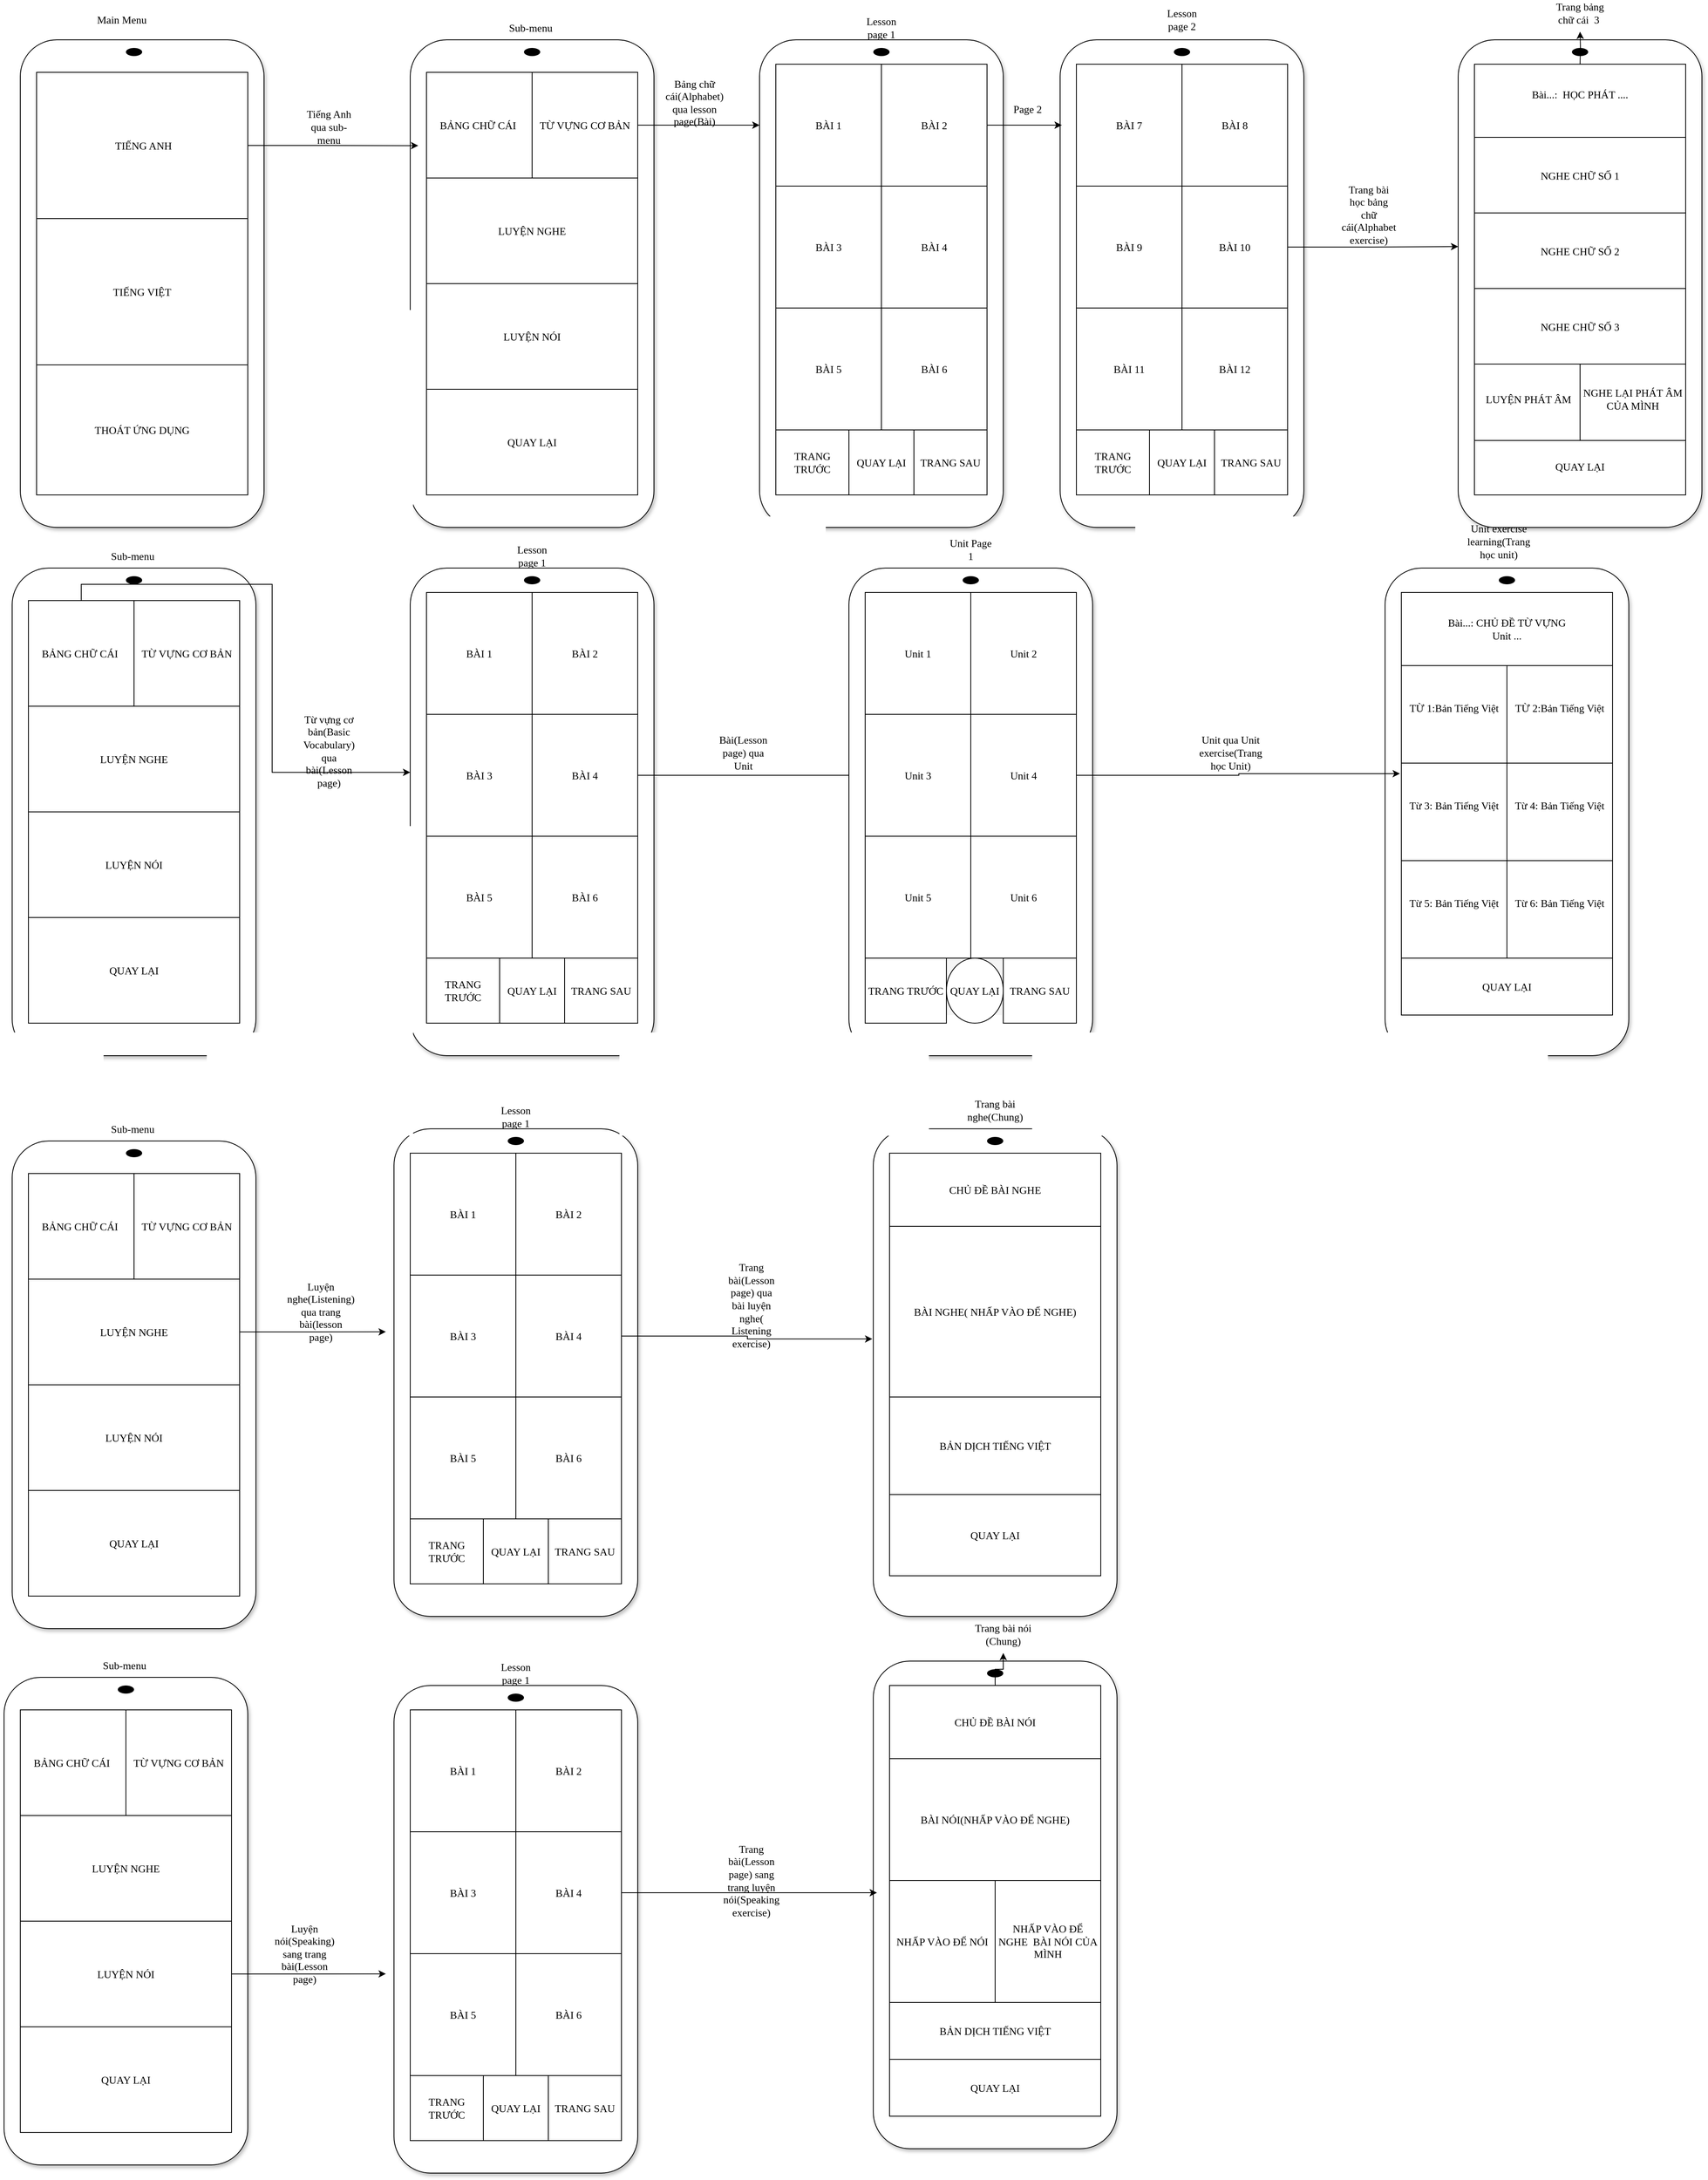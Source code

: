 <mxfile version="28.2.1">
  <diagram name="Page-1" id="ixJSkVkBwFZioYLOljhV">
    <mxGraphModel dx="1234" dy="743" grid="1" gridSize="10" guides="1" tooltips="1" connect="1" arrows="1" fold="1" page="1" pageScale="1" pageWidth="827" pageHeight="1169" math="0" shadow="0">
      <root>
        <mxCell id="0" />
        <mxCell id="1" parent="0" />
        <mxCell id="qoUrT7d6lG7RUCfjTTM9-2" style="rounded=1;whiteSpace=wrap;html=1;fillColor=#FFFFFF;strokeColor=#000000;shadow=1;fontFamily=Times New Roman;fontSize=13;" parent="1" vertex="1">
          <mxGeometry x="100" y="140" width="300" height="600" as="geometry" />
        </mxCell>
        <mxCell id="qoUrT7d6lG7RUCfjTTM9-3" value="" style="rounded=0;whiteSpace=wrap;html=1;fillColor=#f5f5f5;strokeColor=#666666;fontFamily=Times New Roman;fontSize=13;fontColor=#333333;" parent="1" vertex="1">
          <mxGeometry x="120" y="180" width="260" height="520" as="geometry" />
        </mxCell>
        <mxCell id="qoUrT7d6lG7RUCfjTTM9-4" style="shape=ellipse;whiteSpace=wrap;html=1;fillColor=#000000;strokeColor=none;fontFamily=Times New Roman;fontSize=13;" parent="1" vertex="1">
          <mxGeometry x="230" y="150" width="20" height="10" as="geometry" />
        </mxCell>
        <mxCell id="qoUrT7d6lG7RUCfjTTM9-13" value="&lt;font&gt;&amp;nbsp;TIẾNG ANH&lt;/font&gt;" style="rounded=0;whiteSpace=wrap;html=1;fontFamily=Times New Roman;fontSize=13;" parent="1" vertex="1">
          <mxGeometry x="120" y="180" width="260" height="180" as="geometry" />
        </mxCell>
        <mxCell id="qoUrT7d6lG7RUCfjTTM9-16" value="TIẾNG VIỆT" style="rounded=0;whiteSpace=wrap;html=1;fontFamily=Times New Roman;fontSize=13;" parent="1" vertex="1">
          <mxGeometry x="120" y="360" width="260" height="180" as="geometry" />
        </mxCell>
        <mxCell id="qoUrT7d6lG7RUCfjTTM9-18" value="THOÁT ỨNG DỤNG" style="rounded=0;whiteSpace=wrap;html=1;fontFamily=Times New Roman;fontSize=13;" parent="1" vertex="1">
          <mxGeometry x="120" y="540" width="260" height="160" as="geometry" />
        </mxCell>
        <mxCell id="qoUrT7d6lG7RUCfjTTM9-20" value="Main Menu" style="text;html=1;align=center;verticalAlign=middle;whiteSpace=wrap;rounded=0;fontFamily=Times New Roman;fontSize=13;" parent="1" vertex="1">
          <mxGeometry x="160" y="100" width="130" height="30" as="geometry" />
        </mxCell>
        <mxCell id="qoUrT7d6lG7RUCfjTTM9-21" style="rounded=1;whiteSpace=wrap;html=1;fillColor=#FFFFFF;strokeColor=#000000;shadow=1;fontFamily=Times New Roman;fontSize=13;" parent="1" vertex="1">
          <mxGeometry x="580" y="140" width="300" height="600" as="geometry" />
        </mxCell>
        <mxCell id="qoUrT7d6lG7RUCfjTTM9-22" style="shape=ellipse;whiteSpace=wrap;html=1;fillColor=#000000;strokeColor=none;fontFamily=Times New Roman;fontSize=13;" parent="1" vertex="1">
          <mxGeometry x="720" y="150" width="20" height="10" as="geometry" />
        </mxCell>
        <mxCell id="qoUrT7d6lG7RUCfjTTM9-24" style="rounded=0;whiteSpace=wrap;html=1;fillColor=#F5F5F5;strokeColor=none;fontFamily=Times New Roman;fontSize=13;" parent="1" vertex="1">
          <mxGeometry x="600" y="180" width="260" height="520" as="geometry" />
        </mxCell>
        <mxCell id="qoUrT7d6lG7RUCfjTTM9-26" value="LUYỆN NGHE" style="rounded=0;whiteSpace=wrap;html=1;fontFamily=Times New Roman;fontSize=13;" parent="1" vertex="1">
          <mxGeometry x="600" y="310" width="260" height="130" as="geometry" />
        </mxCell>
        <mxCell id="qoUrT7d6lG7RUCfjTTM9-27" value="LUYỆN NÓI" style="rounded=0;whiteSpace=wrap;html=1;fontFamily=Times New Roman;fontSize=13;" parent="1" vertex="1">
          <mxGeometry x="600" y="440" width="260" height="130" as="geometry" />
        </mxCell>
        <mxCell id="qoUrT7d6lG7RUCfjTTM9-30" value="QUAY LẠI" style="rounded=0;whiteSpace=wrap;html=1;fontFamily=Times New Roman;fontSize=13;" parent="1" vertex="1">
          <mxGeometry x="600" y="570" width="260" height="130" as="geometry" />
        </mxCell>
        <mxCell id="qoUrT7d6lG7RUCfjTTM9-32" value="BẢNG CHỮ CÁI&amp;nbsp;" style="rounded=0;whiteSpace=wrap;html=1;fontFamily=Times New Roman;fontSize=13;" parent="1" vertex="1">
          <mxGeometry x="600" y="180" width="130" height="130" as="geometry" />
        </mxCell>
        <mxCell id="qoUrT7d6lG7RUCfjTTM9-34" value="TỪ VỰNG CƠ BẢN" style="rounded=0;whiteSpace=wrap;html=1;fontFamily=Times New Roman;fontSize=13;" parent="1" vertex="1">
          <mxGeometry x="730" y="180" width="130" height="130" as="geometry" />
        </mxCell>
        <mxCell id="qoUrT7d6lG7RUCfjTTM9-35" value="Sub-menu&amp;nbsp;" style="text;html=1;align=center;verticalAlign=middle;whiteSpace=wrap;rounded=0;fontFamily=Times New Roman;fontSize=13;" parent="1" vertex="1">
          <mxGeometry x="700" y="110" width="60" height="30" as="geometry" />
        </mxCell>
        <mxCell id="qoUrT7d6lG7RUCfjTTM9-36" style="rounded=1;whiteSpace=wrap;html=1;fillColor=#FFFFFF;strokeColor=#000000;shadow=1;fontFamily=Times New Roman;fontSize=13;" parent="1" vertex="1">
          <mxGeometry x="1010" y="140" width="300" height="600" as="geometry" />
        </mxCell>
        <mxCell id="qoUrT7d6lG7RUCfjTTM9-37" style="rounded=0;whiteSpace=wrap;html=1;fillColor=#F5F5F5;strokeColor=none;fontFamily=Times New Roman;fontSize=13;" parent="1" vertex="1">
          <mxGeometry x="1030" y="170" width="260" height="520" as="geometry" />
        </mxCell>
        <mxCell id="qoUrT7d6lG7RUCfjTTM9-38" value="BÀI 1" style="rounded=0;whiteSpace=wrap;html=1;fontFamily=Times New Roman;fontSize=13;" parent="1" vertex="1">
          <mxGeometry x="1030" y="170" width="130" height="150" as="geometry" />
        </mxCell>
        <mxCell id="qoUrT7d6lG7RUCfjTTM9-39" value="BÀI 2" style="rounded=0;whiteSpace=wrap;html=1;fontFamily=Times New Roman;fontSize=13;" parent="1" vertex="1">
          <mxGeometry x="1160" y="170" width="130" height="150" as="geometry" />
        </mxCell>
        <mxCell id="qoUrT7d6lG7RUCfjTTM9-40" value="BÀI 3" style="rounded=0;whiteSpace=wrap;html=1;fontFamily=Times New Roman;fontSize=13;" parent="1" vertex="1">
          <mxGeometry x="1030" y="320" width="130" height="150" as="geometry" />
        </mxCell>
        <mxCell id="qoUrT7d6lG7RUCfjTTM9-41" value="BÀI 4" style="rounded=0;whiteSpace=wrap;html=1;fontFamily=Times New Roman;fontSize=13;" parent="1" vertex="1">
          <mxGeometry x="1160" y="320" width="130" height="150" as="geometry" />
        </mxCell>
        <mxCell id="qoUrT7d6lG7RUCfjTTM9-42" value="BÀI 5" style="rounded=0;whiteSpace=wrap;html=1;fontFamily=Times New Roman;fontSize=13;" parent="1" vertex="1">
          <mxGeometry x="1030" y="470" width="130" height="150" as="geometry" />
        </mxCell>
        <mxCell id="qoUrT7d6lG7RUCfjTTM9-43" value="BÀI 6" style="rounded=0;whiteSpace=wrap;html=1;fontFamily=Times New Roman;fontSize=13;" parent="1" vertex="1">
          <mxGeometry x="1160" y="470" width="130" height="150" as="geometry" />
        </mxCell>
        <mxCell id="qoUrT7d6lG7RUCfjTTM9-45" value="TRANG TRƯỚC" style="rounded=0;whiteSpace=wrap;html=1;fontFamily=Times New Roman;fontSize=13;" parent="1" vertex="1">
          <mxGeometry x="1030" y="620" width="90" height="80" as="geometry" />
        </mxCell>
        <mxCell id="qoUrT7d6lG7RUCfjTTM9-46" value="TRANG SAU" style="rounded=0;whiteSpace=wrap;html=1;fontFamily=Times New Roman;fontSize=13;" parent="1" vertex="1">
          <mxGeometry x="1200" y="620" width="90" height="80" as="geometry" />
        </mxCell>
        <mxCell id="qoUrT7d6lG7RUCfjTTM9-47" value="Lesson page 1" style="text;html=1;align=center;verticalAlign=middle;whiteSpace=wrap;rounded=0;fontFamily=Times New Roman;fontSize=13;" parent="1" vertex="1">
          <mxGeometry x="1130" y="110" width="60" height="30" as="geometry" />
        </mxCell>
        <mxCell id="qoUrT7d6lG7RUCfjTTM9-48" style="rounded=1;whiteSpace=wrap;html=1;fillColor=#FFFFFF;strokeColor=#000000;shadow=1;fontFamily=Times New Roman;fontSize=13;" parent="1" vertex="1">
          <mxGeometry x="1380" y="140" width="300" height="600" as="geometry" />
        </mxCell>
        <mxCell id="qoUrT7d6lG7RUCfjTTM9-49" style="shape=ellipse;whiteSpace=wrap;html=1;fillColor=#000000;strokeColor=none;fontFamily=Times New Roman;fontSize=13;" parent="1" vertex="1">
          <mxGeometry x="1150" y="150" width="20" height="10" as="geometry" />
        </mxCell>
        <mxCell id="qoUrT7d6lG7RUCfjTTM9-52" style="shape=ellipse;whiteSpace=wrap;html=1;fillColor=#000000;strokeColor=none;fontFamily=Times New Roman;fontSize=13;" parent="1" vertex="1">
          <mxGeometry x="1520" y="150" width="20" height="10" as="geometry" />
        </mxCell>
        <mxCell id="qoUrT7d6lG7RUCfjTTM9-53" style="rounded=0;whiteSpace=wrap;html=1;fillColor=#F5F5F5;strokeColor=none;fontFamily=Times New Roman;fontSize=13;" parent="1" vertex="1">
          <mxGeometry x="1400" y="170" width="260" height="520" as="geometry" />
        </mxCell>
        <mxCell id="qoUrT7d6lG7RUCfjTTM9-54" value="BÀI 7" style="rounded=0;whiteSpace=wrap;html=1;fontFamily=Times New Roman;fontSize=13;" parent="1" vertex="1">
          <mxGeometry x="1400" y="170" width="130" height="150" as="geometry" />
        </mxCell>
        <mxCell id="qoUrT7d6lG7RUCfjTTM9-55" value="BÀI 8" style="rounded=0;whiteSpace=wrap;html=1;fontFamily=Times New Roman;fontSize=13;" parent="1" vertex="1">
          <mxGeometry x="1530" y="170" width="130" height="150" as="geometry" />
        </mxCell>
        <mxCell id="qoUrT7d6lG7RUCfjTTM9-56" value="BÀI 9" style="rounded=0;whiteSpace=wrap;html=1;fontFamily=Times New Roman;fontSize=13;" parent="1" vertex="1">
          <mxGeometry x="1400" y="320" width="130" height="150" as="geometry" />
        </mxCell>
        <mxCell id="qoUrT7d6lG7RUCfjTTM9-58" value="BÀI 10" style="rounded=0;whiteSpace=wrap;html=1;fontFamily=Times New Roman;fontSize=13;" parent="1" vertex="1">
          <mxGeometry x="1530" y="320" width="130" height="150" as="geometry" />
        </mxCell>
        <mxCell id="qoUrT7d6lG7RUCfjTTM9-59" value="BÀI 11" style="rounded=0;whiteSpace=wrap;html=1;fontFamily=Times New Roman;fontSize=13;" parent="1" vertex="1">
          <mxGeometry x="1400" y="470" width="130" height="150" as="geometry" />
        </mxCell>
        <mxCell id="qoUrT7d6lG7RUCfjTTM9-60" value="BÀI 12" style="rounded=0;whiteSpace=wrap;html=1;fontFamily=Times New Roman;fontSize=13;" parent="1" vertex="1">
          <mxGeometry x="1530" y="470" width="130" height="150" as="geometry" />
        </mxCell>
        <mxCell id="qoUrT7d6lG7RUCfjTTM9-86" style="rounded=1;whiteSpace=wrap;html=1;fillColor=#FFFFFF;strokeColor=#000000;shadow=1;fontFamily=Times New Roman;fontSize=13;" parent="1" vertex="1">
          <mxGeometry x="1150" y="1480" width="300" height="600" as="geometry" />
        </mxCell>
        <mxCell id="qoUrT7d6lG7RUCfjTTM9-87" style="shape=ellipse;whiteSpace=wrap;html=1;fillColor=#000000;strokeColor=none;fontFamily=Times New Roman;fontSize=13;" parent="1" vertex="1">
          <mxGeometry x="1290" y="1490" width="20" height="10" as="geometry" />
        </mxCell>
        <mxCell id="qoUrT7d6lG7RUCfjTTM9-88" style="rounded=0;whiteSpace=wrap;html=1;fillColor=#F5F5F5;strokeColor=none;fontFamily=Times New Roman;fontSize=13;" parent="1" vertex="1">
          <mxGeometry x="1170" y="1510" width="260" height="520" as="geometry" />
        </mxCell>
        <mxCell id="qoUrT7d6lG7RUCfjTTM9-89" value="Trang bài nghe(Chung)&lt;div&gt;&lt;div&gt;&lt;br&gt;&lt;/div&gt;&lt;/div&gt;" style="text;html=1;align=center;verticalAlign=middle;whiteSpace=wrap;rounded=0;fontFamily=Times New Roman;fontSize=13;" parent="1" vertex="1">
          <mxGeometry x="1270" y="1450" width="60" height="30" as="geometry" />
        </mxCell>
        <mxCell id="qoUrT7d6lG7RUCfjTTM9-90" value="CHỦ ĐỀ BÀI NGHE" style="rounded=0;whiteSpace=wrap;html=1;fontFamily=Times New Roman;fontSize=13;" parent="1" vertex="1">
          <mxGeometry x="1170" y="1510" width="260" height="90" as="geometry" />
        </mxCell>
        <mxCell id="qoUrT7d6lG7RUCfjTTM9-91" value="BÀI NGHE( NHẤP VÀO ĐỂ NGHE)" style="rounded=0;whiteSpace=wrap;html=1;fontFamily=Times New Roman;fontSize=13;" parent="1" vertex="1">
          <mxGeometry x="1170" y="1600" width="260" height="210" as="geometry" />
        </mxCell>
        <mxCell id="qoUrT7d6lG7RUCfjTTM9-92" value="BẢN DỊCH TIẾNG VIỆT" style="rounded=0;whiteSpace=wrap;html=1;fontFamily=Times New Roman;fontSize=13;" parent="1" vertex="1">
          <mxGeometry x="1170" y="1810" width="260" height="120" as="geometry" />
        </mxCell>
        <mxCell id="qoUrT7d6lG7RUCfjTTM9-94" style="rounded=1;whiteSpace=wrap;html=1;fillColor=#FFFFFF;strokeColor=#000000;shadow=1;fontFamily=Times New Roman;fontSize=13;" parent="1" vertex="1">
          <mxGeometry x="1150" y="2135" width="300" height="600" as="geometry" />
        </mxCell>
        <mxCell id="qoUrT7d6lG7RUCfjTTM9-95" style="shape=ellipse;whiteSpace=wrap;html=1;fillColor=#000000;strokeColor=none;fontFamily=Times New Roman;fontSize=13;" parent="1" vertex="1">
          <mxGeometry x="1290" y="2145" width="20" height="10" as="geometry" />
        </mxCell>
        <mxCell id="qoUrT7d6lG7RUCfjTTM9-96" style="rounded=0;whiteSpace=wrap;html=1;fillColor=#F5F5F5;strokeColor=none;fontFamily=Times New Roman;fontSize=13;" parent="1" vertex="1">
          <mxGeometry x="1170" y="2165" width="260" height="520" as="geometry" />
        </mxCell>
        <mxCell id="qoUrT7d6lG7RUCfjTTM9-97" value="" style="edgeStyle=orthogonalEdgeStyle;rounded=0;orthogonalLoop=1;jettySize=auto;html=1;fontFamily=Times New Roman;fontSize=13;" parent="1" source="qoUrT7d6lG7RUCfjTTM9-98" target="qoUrT7d6lG7RUCfjTTM9-103" edge="1">
          <mxGeometry relative="1" as="geometry" />
        </mxCell>
        <mxCell id="qoUrT7d6lG7RUCfjTTM9-98" value="CHỦ ĐỀ BÀI NÓI" style="rounded=0;whiteSpace=wrap;html=1;fontFamily=Times New Roman;fontSize=13;" parent="1" vertex="1">
          <mxGeometry x="1170" y="2165" width="260" height="90" as="geometry" />
        </mxCell>
        <mxCell id="qoUrT7d6lG7RUCfjTTM9-99" value="BÀI NÓI(NHẤP VÀO ĐỂ NGHE)" style="rounded=0;whiteSpace=wrap;html=1;fontFamily=Times New Roman;fontSize=13;" parent="1" vertex="1">
          <mxGeometry x="1170" y="2255" width="260" height="150" as="geometry" />
        </mxCell>
        <mxCell id="qoUrT7d6lG7RUCfjTTM9-100" value="BẢN DỊCH TIẾNG VIỆT" style="rounded=0;whiteSpace=wrap;html=1;fontFamily=Times New Roman;fontSize=13;" parent="1" vertex="1">
          <mxGeometry x="1170" y="2555" width="260" height="70" as="geometry" />
        </mxCell>
        <mxCell id="qoUrT7d6lG7RUCfjTTM9-101" value="NHẤP VÀO ĐỂ NÓI" style="rounded=0;whiteSpace=wrap;html=1;fontFamily=Times New Roman;fontSize=13;" parent="1" vertex="1">
          <mxGeometry x="1170" y="2405" width="130" height="150" as="geometry" />
        </mxCell>
        <mxCell id="qoUrT7d6lG7RUCfjTTM9-102" value="NHẤP VÀO ĐỂ NGHE&amp;nbsp; BÀI NÓI CỦA MÌNH" style="rounded=0;whiteSpace=wrap;html=1;fontFamily=Times New Roman;fontSize=13;" parent="1" vertex="1">
          <mxGeometry x="1300" y="2405" width="130" height="150" as="geometry" />
        </mxCell>
        <mxCell id="qoUrT7d6lG7RUCfjTTM9-103" value="Trang bài nói (Chung)&lt;div&gt;&lt;div&gt;&lt;br&gt;&lt;/div&gt;&lt;/div&gt;" style="text;html=1;align=center;verticalAlign=middle;whiteSpace=wrap;rounded=0;fontFamily=Times New Roman;fontSize=13;" parent="1" vertex="1">
          <mxGeometry x="1270" y="2095" width="80" height="30" as="geometry" />
        </mxCell>
        <mxCell id="qoUrT7d6lG7RUCfjTTM9-119" value="QUAY LẠI" style="rounded=0;whiteSpace=wrap;html=1;fontFamily=Times New Roman;fontSize=13;" parent="1" vertex="1">
          <mxGeometry x="1170" y="2625" width="260" height="70" as="geometry" />
        </mxCell>
        <mxCell id="qoUrT7d6lG7RUCfjTTM9-120" value="QUAY LẠI" style="rounded=0;whiteSpace=wrap;html=1;fontFamily=Times New Roman;fontSize=13;" parent="1" vertex="1">
          <mxGeometry x="1170" y="1930" width="260" height="100" as="geometry" />
        </mxCell>
        <mxCell id="PX54fiHaZJq2f_gUCy9G-1" style="edgeStyle=orthogonalEdgeStyle;rounded=0;orthogonalLoop=1;jettySize=auto;html=1;entryX=0.033;entryY=0.217;entryDx=0;entryDy=0;entryPerimeter=0;fontFamily=Times New Roman;fontSize=13;" edge="1" parent="1" source="qoUrT7d6lG7RUCfjTTM9-13" target="qoUrT7d6lG7RUCfjTTM9-21">
          <mxGeometry relative="1" as="geometry" />
        </mxCell>
        <mxCell id="PX54fiHaZJq2f_gUCy9G-2" value="Tiếng Anh qua sub-menu&lt;div&gt;&lt;br&gt;&lt;/div&gt;" style="text;html=1;align=center;verticalAlign=middle;whiteSpace=wrap;rounded=0;fontFamily=Times New Roman;fontSize=13;" vertex="1" parent="1">
          <mxGeometry x="450" y="240" width="60" height="30" as="geometry" />
        </mxCell>
        <mxCell id="PX54fiHaZJq2f_gUCy9G-3" style="edgeStyle=orthogonalEdgeStyle;rounded=0;orthogonalLoop=1;jettySize=auto;html=1;entryX=0;entryY=0.175;entryDx=0;entryDy=0;entryPerimeter=0;fontFamily=Times New Roman;fontSize=13;" edge="1" parent="1" source="qoUrT7d6lG7RUCfjTTM9-34" target="qoUrT7d6lG7RUCfjTTM9-36">
          <mxGeometry relative="1" as="geometry" />
        </mxCell>
        <mxCell id="PX54fiHaZJq2f_gUCy9G-4" value="Bảng chữ cái(Alphabet) qua lesson page(Bài)&lt;div&gt;&lt;br&gt;&lt;/div&gt;" style="text;html=1;align=center;verticalAlign=middle;whiteSpace=wrap;rounded=0;fontFamily=Times New Roman;fontSize=13;" vertex="1" parent="1">
          <mxGeometry x="900" y="210" width="60" height="30" as="geometry" />
        </mxCell>
        <mxCell id="PX54fiHaZJq2f_gUCy9G-8" value="QUAY LẠI" style="rounded=0;whiteSpace=wrap;html=1;fontFamily=Times New Roman;fontSize=13;" vertex="1" parent="1">
          <mxGeometry x="1120" y="620" width="80" height="80" as="geometry" />
        </mxCell>
        <mxCell id="PX54fiHaZJq2f_gUCy9G-9" value="TRANG TRƯỚC" style="rounded=0;whiteSpace=wrap;html=1;fontFamily=Times New Roman;fontSize=13;" vertex="1" parent="1">
          <mxGeometry x="1400" y="620" width="90" height="80" as="geometry" />
        </mxCell>
        <mxCell id="PX54fiHaZJq2f_gUCy9G-10" value="QUAY LẠI" style="rounded=0;whiteSpace=wrap;html=1;fontFamily=Times New Roman;fontSize=13;" vertex="1" parent="1">
          <mxGeometry x="1490" y="620" width="80" height="80" as="geometry" />
        </mxCell>
        <mxCell id="PX54fiHaZJq2f_gUCy9G-11" value="TRANG SAU" style="rounded=0;whiteSpace=wrap;html=1;fontFamily=Times New Roman;fontSize=13;" vertex="1" parent="1">
          <mxGeometry x="1570" y="620" width="90" height="80" as="geometry" />
        </mxCell>
        <mxCell id="PX54fiHaZJq2f_gUCy9G-12" value="Lesson page 2" style="text;html=1;align=center;verticalAlign=middle;whiteSpace=wrap;rounded=0;fontFamily=Times New Roman;fontSize=13;" vertex="1" parent="1">
          <mxGeometry x="1500" y="100" width="60" height="30" as="geometry" />
        </mxCell>
        <mxCell id="PX54fiHaZJq2f_gUCy9G-13" style="edgeStyle=orthogonalEdgeStyle;rounded=0;orthogonalLoop=1;jettySize=auto;html=1;exitX=1;exitY=0.5;exitDx=0;exitDy=0;entryX=0.007;entryY=0.175;entryDx=0;entryDy=0;entryPerimeter=0;fontFamily=Times New Roman;fontSize=13;" edge="1" parent="1" source="qoUrT7d6lG7RUCfjTTM9-39" target="qoUrT7d6lG7RUCfjTTM9-48">
          <mxGeometry relative="1" as="geometry" />
        </mxCell>
        <mxCell id="PX54fiHaZJq2f_gUCy9G-14" value="Page 2" style="text;html=1;align=center;verticalAlign=middle;whiteSpace=wrap;rounded=0;fontFamily=Times New Roman;fontSize=13;" vertex="1" parent="1">
          <mxGeometry x="1310" y="210" width="60" height="30" as="geometry" />
        </mxCell>
        <mxCell id="PX54fiHaZJq2f_gUCy9G-15" style="rounded=1;whiteSpace=wrap;html=1;fillColor=#FFFFFF;strokeColor=#000000;shadow=1;fontFamily=Times New Roman;fontSize=13;" vertex="1" parent="1">
          <mxGeometry x="90" y="790" width="300" height="600" as="geometry" />
        </mxCell>
        <mxCell id="PX54fiHaZJq2f_gUCy9G-16" style="shape=ellipse;whiteSpace=wrap;html=1;fillColor=#000000;strokeColor=none;fontFamily=Times New Roman;fontSize=13;" vertex="1" parent="1">
          <mxGeometry x="230" y="800" width="20" height="10" as="geometry" />
        </mxCell>
        <mxCell id="PX54fiHaZJq2f_gUCy9G-17" style="rounded=0;whiteSpace=wrap;html=1;fillColor=#F5F5F5;strokeColor=none;fontFamily=Times New Roman;fontSize=13;" vertex="1" parent="1">
          <mxGeometry x="110" y="830" width="260" height="520" as="geometry" />
        </mxCell>
        <mxCell id="PX54fiHaZJq2f_gUCy9G-18" value="LUYỆN NGHE" style="rounded=0;whiteSpace=wrap;html=1;fontFamily=Times New Roman;fontSize=13;" vertex="1" parent="1">
          <mxGeometry x="110" y="960" width="260" height="130" as="geometry" />
        </mxCell>
        <mxCell id="PX54fiHaZJq2f_gUCy9G-19" value="LUYỆN NÓI" style="rounded=0;whiteSpace=wrap;html=1;fontFamily=Times New Roman;fontSize=13;" vertex="1" parent="1">
          <mxGeometry x="110" y="1090" width="260" height="130" as="geometry" />
        </mxCell>
        <mxCell id="PX54fiHaZJq2f_gUCy9G-20" value="QUAY LẠI" style="rounded=0;whiteSpace=wrap;html=1;fontFamily=Times New Roman;fontSize=13;" vertex="1" parent="1">
          <mxGeometry x="110" y="1220" width="260" height="130" as="geometry" />
        </mxCell>
        <mxCell id="PX54fiHaZJq2f_gUCy9G-21" value="BẢNG CHỮ CÁI&amp;nbsp;" style="rounded=0;whiteSpace=wrap;html=1;fontFamily=Times New Roman;fontSize=13;" vertex="1" parent="1">
          <mxGeometry x="110" y="830" width="130" height="130" as="geometry" />
        </mxCell>
        <mxCell id="PX54fiHaZJq2f_gUCy9G-22" value="TỪ VỰNG CƠ BẢN" style="rounded=0;whiteSpace=wrap;html=1;fontFamily=Times New Roman;fontSize=13;" vertex="1" parent="1">
          <mxGeometry x="240" y="830" width="130" height="130" as="geometry" />
        </mxCell>
        <mxCell id="PX54fiHaZJq2f_gUCy9G-23" value="Sub-menu&amp;nbsp;" style="text;html=1;align=center;verticalAlign=middle;whiteSpace=wrap;rounded=0;fontFamily=Times New Roman;fontSize=13;" vertex="1" parent="1">
          <mxGeometry x="210" y="760" width="60" height="30" as="geometry" />
        </mxCell>
        <mxCell id="PX54fiHaZJq2f_gUCy9G-24" style="rounded=1;whiteSpace=wrap;html=1;fillColor=#FFFFFF;strokeColor=#000000;shadow=1;fontFamily=Times New Roman;fontSize=13;" vertex="1" parent="1">
          <mxGeometry x="580" y="790" width="300" height="600" as="geometry" />
        </mxCell>
        <mxCell id="PX54fiHaZJq2f_gUCy9G-25" style="rounded=0;whiteSpace=wrap;html=1;fillColor=#F5F5F5;strokeColor=none;fontFamily=Times New Roman;fontSize=13;" vertex="1" parent="1">
          <mxGeometry x="600" y="820" width="260" height="520" as="geometry" />
        </mxCell>
        <mxCell id="PX54fiHaZJq2f_gUCy9G-26" value="BÀI 1" style="rounded=0;whiteSpace=wrap;html=1;fontFamily=Times New Roman;fontSize=13;" vertex="1" parent="1">
          <mxGeometry x="600" y="820" width="130" height="150" as="geometry" />
        </mxCell>
        <mxCell id="PX54fiHaZJq2f_gUCy9G-27" value="BÀI 2" style="rounded=0;whiteSpace=wrap;html=1;fontFamily=Times New Roman;fontSize=13;" vertex="1" parent="1">
          <mxGeometry x="730" y="820" width="130" height="150" as="geometry" />
        </mxCell>
        <mxCell id="PX54fiHaZJq2f_gUCy9G-28" value="BÀI 3" style="rounded=0;whiteSpace=wrap;html=1;fontFamily=Times New Roman;fontSize=13;" vertex="1" parent="1">
          <mxGeometry x="600" y="970" width="130" height="150" as="geometry" />
        </mxCell>
        <mxCell id="PX54fiHaZJq2f_gUCy9G-78" style="edgeStyle=orthogonalEdgeStyle;rounded=0;orthogonalLoop=1;jettySize=auto;html=1;entryX=0;entryY=0.5;entryDx=0;entryDy=0;fontFamily=Times New Roman;fontSize=13;" edge="1" parent="1" source="PX54fiHaZJq2f_gUCy9G-29" target="PX54fiHaZJq2f_gUCy9G-68">
          <mxGeometry relative="1" as="geometry" />
        </mxCell>
        <mxCell id="PX54fiHaZJq2f_gUCy9G-29" value="BÀI 4" style="rounded=0;whiteSpace=wrap;html=1;fontFamily=Times New Roman;fontSize=13;" vertex="1" parent="1">
          <mxGeometry x="730" y="970" width="130" height="150" as="geometry" />
        </mxCell>
        <mxCell id="PX54fiHaZJq2f_gUCy9G-30" value="BÀI 5" style="rounded=0;whiteSpace=wrap;html=1;fontFamily=Times New Roman;fontSize=13;" vertex="1" parent="1">
          <mxGeometry x="600" y="1120" width="130" height="150" as="geometry" />
        </mxCell>
        <mxCell id="PX54fiHaZJq2f_gUCy9G-31" value="BÀI 6" style="rounded=0;whiteSpace=wrap;html=1;fontFamily=Times New Roman;fontSize=13;" vertex="1" parent="1">
          <mxGeometry x="730" y="1120" width="130" height="150" as="geometry" />
        </mxCell>
        <mxCell id="PX54fiHaZJq2f_gUCy9G-32" value="TRANG TRƯỚC" style="rounded=0;whiteSpace=wrap;html=1;fontFamily=Times New Roman;fontSize=13;" vertex="1" parent="1">
          <mxGeometry x="600" y="1270" width="90" height="80" as="geometry" />
        </mxCell>
        <mxCell id="PX54fiHaZJq2f_gUCy9G-33" value="TRANG SAU" style="rounded=0;whiteSpace=wrap;html=1;fontFamily=Times New Roman;fontSize=13;" vertex="1" parent="1">
          <mxGeometry x="770" y="1270" width="90" height="80" as="geometry" />
        </mxCell>
        <mxCell id="PX54fiHaZJq2f_gUCy9G-34" value="Lesson page 1" style="text;html=1;align=center;verticalAlign=middle;whiteSpace=wrap;rounded=0;fontFamily=Times New Roman;fontSize=13;" vertex="1" parent="1">
          <mxGeometry x="700" y="760" width="60" height="30" as="geometry" />
        </mxCell>
        <mxCell id="PX54fiHaZJq2f_gUCy9G-35" style="shape=ellipse;whiteSpace=wrap;html=1;fillColor=#000000;strokeColor=none;fontFamily=Times New Roman;fontSize=13;" vertex="1" parent="1">
          <mxGeometry x="720" y="800" width="20" height="10" as="geometry" />
        </mxCell>
        <mxCell id="PX54fiHaZJq2f_gUCy9G-36" value="QUAY LẠI" style="rounded=0;whiteSpace=wrap;html=1;fontFamily=Times New Roman;fontSize=13;" vertex="1" parent="1">
          <mxGeometry x="690" y="1270" width="80" height="80" as="geometry" />
        </mxCell>
        <mxCell id="PX54fiHaZJq2f_gUCy9G-37" style="edgeStyle=orthogonalEdgeStyle;rounded=0;orthogonalLoop=1;jettySize=auto;html=1;exitX=0.5;exitY=0;exitDx=0;exitDy=0;entryX=0;entryY=0.419;entryDx=0;entryDy=0;entryPerimeter=0;fontFamily=Times New Roman;fontSize=13;" edge="1" parent="1" source="PX54fiHaZJq2f_gUCy9G-21" target="PX54fiHaZJq2f_gUCy9G-24">
          <mxGeometry relative="1" as="geometry" />
        </mxCell>
        <mxCell id="PX54fiHaZJq2f_gUCy9G-38" value="Từ vựng cơ bản(Basic Vocabulary) qua bài(Lesson page)" style="text;html=1;align=center;verticalAlign=middle;whiteSpace=wrap;rounded=0;fontFamily=Times New Roman;fontSize=13;" vertex="1" parent="1">
          <mxGeometry x="450" y="1000" width="60" height="30" as="geometry" />
        </mxCell>
        <mxCell id="PX54fiHaZJq2f_gUCy9G-64" style="rounded=1;whiteSpace=wrap;html=1;fillColor=#FFFFFF;strokeColor=#000000;shadow=1;fontFamily=Times New Roman;fontSize=13;" vertex="1" parent="1">
          <mxGeometry x="1120" y="790" width="300" height="600" as="geometry" />
        </mxCell>
        <mxCell id="PX54fiHaZJq2f_gUCy9G-65" style="rounded=0;whiteSpace=wrap;html=1;fillColor=#F5F5F5;strokeColor=none;fontFamily=Times New Roman;fontSize=13;" vertex="1" parent="1">
          <mxGeometry x="1140" y="820" width="260" height="520" as="geometry" />
        </mxCell>
        <mxCell id="PX54fiHaZJq2f_gUCy9G-66" value="Unit 1" style="rounded=0;whiteSpace=wrap;html=1;fontFamily=Times New Roman;fontSize=13;" vertex="1" parent="1">
          <mxGeometry x="1140" y="820" width="130" height="150" as="geometry" />
        </mxCell>
        <mxCell id="PX54fiHaZJq2f_gUCy9G-67" value="Unit 2" style="rounded=0;whiteSpace=wrap;html=1;fontFamily=Times New Roman;fontSize=13;" vertex="1" parent="1">
          <mxGeometry x="1270" y="820" width="130" height="150" as="geometry" />
        </mxCell>
        <mxCell id="PX54fiHaZJq2f_gUCy9G-68" value="Unit&amp;nbsp;3" style="rounded=0;whiteSpace=wrap;html=1;fontFamily=Times New Roman;fontSize=13;" vertex="1" parent="1">
          <mxGeometry x="1140" y="970" width="130" height="150" as="geometry" />
        </mxCell>
        <mxCell id="PX54fiHaZJq2f_gUCy9G-69" value="Unit 4" style="rounded=0;whiteSpace=wrap;html=1;fontFamily=Times New Roman;fontSize=13;" vertex="1" parent="1">
          <mxGeometry x="1270" y="970" width="130" height="150" as="geometry" />
        </mxCell>
        <mxCell id="PX54fiHaZJq2f_gUCy9G-70" value="Unit&amp;nbsp;5" style="rounded=0;whiteSpace=wrap;html=1;fontFamily=Times New Roman;fontSize=13;" vertex="1" parent="1">
          <mxGeometry x="1140" y="1120" width="130" height="150" as="geometry" />
        </mxCell>
        <mxCell id="PX54fiHaZJq2f_gUCy9G-71" value="Unit&amp;nbsp;6" style="rounded=0;whiteSpace=wrap;html=1;fontFamily=Times New Roman;fontSize=13;" vertex="1" parent="1">
          <mxGeometry x="1270" y="1120" width="130" height="150" as="geometry" />
        </mxCell>
        <mxCell id="PX54fiHaZJq2f_gUCy9G-72" value="QUAY LẠI" style="ellipse;whiteSpace=wrap;html=1;fontFamily=Times New Roman;fontSize=13;" vertex="1" parent="1">
          <mxGeometry x="1240" y="1270" width="70" height="80" as="geometry" />
        </mxCell>
        <mxCell id="PX54fiHaZJq2f_gUCy9G-73" value="TRANG TRƯỚC" style="rounded=0;whiteSpace=wrap;html=1;fontFamily=Times New Roman;fontSize=13;" vertex="1" parent="1">
          <mxGeometry x="1140" y="1270" width="100" height="80" as="geometry" />
        </mxCell>
        <mxCell id="PX54fiHaZJq2f_gUCy9G-74" value="TRANG SAU" style="rounded=0;whiteSpace=wrap;html=1;fontFamily=Times New Roman;fontSize=13;" vertex="1" parent="1">
          <mxGeometry x="1310" y="1270" width="90" height="80" as="geometry" />
        </mxCell>
        <mxCell id="PX54fiHaZJq2f_gUCy9G-75" value="Unit Page 1&lt;br&gt;&lt;div&gt;&lt;br&gt;&lt;/div&gt;" style="text;html=1;align=center;verticalAlign=middle;whiteSpace=wrap;rounded=0;fontFamily=Times New Roman;fontSize=13;" vertex="1" parent="1">
          <mxGeometry x="1240" y="760" width="60" height="30" as="geometry" />
        </mxCell>
        <mxCell id="PX54fiHaZJq2f_gUCy9G-76" style="shape=ellipse;whiteSpace=wrap;html=1;fillColor=#000000;strokeColor=none;fontFamily=Times New Roman;fontSize=13;" vertex="1" parent="1">
          <mxGeometry x="1260" y="800" width="20" height="10" as="geometry" />
        </mxCell>
        <mxCell id="PX54fiHaZJq2f_gUCy9G-79" value="Bài(Lesson page) qua Unit&lt;div&gt;&lt;br&gt;&lt;/div&gt;" style="text;html=1;align=center;verticalAlign=middle;whiteSpace=wrap;rounded=0;fontFamily=Times New Roman;fontSize=13;" vertex="1" parent="1">
          <mxGeometry x="960" y="1010" width="60" height="30" as="geometry" />
        </mxCell>
        <mxCell id="PX54fiHaZJq2f_gUCy9G-80" style="rounded=1;whiteSpace=wrap;html=1;fillColor=#FFFFFF;strokeColor=#000000;shadow=1;fontFamily=Times New Roman;fontSize=13;" vertex="1" parent="1">
          <mxGeometry x="1780" y="790" width="300" height="600" as="geometry" />
        </mxCell>
        <mxCell id="PX54fiHaZJq2f_gUCy9G-81" style="shape=ellipse;whiteSpace=wrap;html=1;fillColor=#000000;strokeColor=none;fontFamily=Times New Roman;fontSize=13;" vertex="1" parent="1">
          <mxGeometry x="1920" y="800" width="20" height="10" as="geometry" />
        </mxCell>
        <mxCell id="PX54fiHaZJq2f_gUCy9G-82" style="rounded=0;whiteSpace=wrap;html=1;fillColor=#F5F5F5;strokeColor=none;fontFamily=Times New Roman;fontSize=13;" vertex="1" parent="1">
          <mxGeometry x="1800" y="820" width="260" height="520" as="geometry" />
        </mxCell>
        <mxCell id="PX54fiHaZJq2f_gUCy9G-83" value="Bài...: CHỦ ĐỀ TỪ VỰNG&lt;div&gt;Unit ...&lt;/div&gt;" style="rounded=0;whiteSpace=wrap;html=1;fontFamily=Times New Roman;fontSize=13;" vertex="1" parent="1">
          <mxGeometry x="1800" y="820" width="260" height="90" as="geometry" />
        </mxCell>
        <mxCell id="PX54fiHaZJq2f_gUCy9G-84" value="Unit exercise learning(Trang học unit)&lt;div&gt;&lt;br&gt;&lt;/div&gt;" style="text;html=1;align=center;verticalAlign=middle;whiteSpace=wrap;rounded=0;fontFamily=Times New Roman;fontSize=13;" vertex="1" parent="1">
          <mxGeometry x="1890" y="750" width="60" height="30" as="geometry" />
        </mxCell>
        <mxCell id="PX54fiHaZJq2f_gUCy9G-85" value="TỪ 1:Bản Tiếng Việt&lt;div&gt;&lt;br&gt;&lt;/div&gt;" style="rounded=0;whiteSpace=wrap;html=1;fontFamily=Times New Roman;fontSize=13;" vertex="1" parent="1">
          <mxGeometry x="1800" y="910" width="130" height="120" as="geometry" />
        </mxCell>
        <mxCell id="PX54fiHaZJq2f_gUCy9G-86" value="TỪ 2:Bản Tiếng Việt&lt;div&gt;&lt;br&gt;&lt;/div&gt;" style="rounded=0;whiteSpace=wrap;html=1;fontFamily=Times New Roman;fontSize=13;" vertex="1" parent="1">
          <mxGeometry x="1930" y="910" width="130" height="120" as="geometry" />
        </mxCell>
        <mxCell id="PX54fiHaZJq2f_gUCy9G-87" value="Từ 3: Bản Tiếng Việt&lt;div&gt;&lt;br&gt;&lt;/div&gt;" style="rounded=0;whiteSpace=wrap;html=1;fontFamily=Times New Roman;fontSize=13;" vertex="1" parent="1">
          <mxGeometry x="1800" y="1030" width="130" height="120" as="geometry" />
        </mxCell>
        <mxCell id="PX54fiHaZJq2f_gUCy9G-88" value="Từ 4: Bản Tiếng Việt&lt;div&gt;&lt;br&gt;&lt;/div&gt;" style="rounded=0;whiteSpace=wrap;html=1;fontFamily=Times New Roman;fontSize=13;" vertex="1" parent="1">
          <mxGeometry x="1930" y="1030" width="130" height="120" as="geometry" />
        </mxCell>
        <mxCell id="PX54fiHaZJq2f_gUCy9G-89" value="Từ 5: Bản Tiếng Việt&lt;div&gt;&lt;br&gt;&lt;/div&gt;" style="rounded=0;whiteSpace=wrap;html=1;fontFamily=Times New Roman;fontSize=13;" vertex="1" parent="1">
          <mxGeometry x="1800" y="1150" width="130" height="120" as="geometry" />
        </mxCell>
        <mxCell id="PX54fiHaZJq2f_gUCy9G-90" value="Từ 6: Bản Tiếng Việt&lt;div&gt;&lt;br&gt;&lt;/div&gt;" style="rounded=0;whiteSpace=wrap;html=1;fontFamily=Times New Roman;fontSize=13;" vertex="1" parent="1">
          <mxGeometry x="1930" y="1150" width="130" height="120" as="geometry" />
        </mxCell>
        <mxCell id="PX54fiHaZJq2f_gUCy9G-91" value="QUAY LẠI" style="rounded=0;whiteSpace=wrap;html=1;fontFamily=Times New Roman;fontSize=13;" vertex="1" parent="1">
          <mxGeometry x="1800" y="1270" width="260" height="70" as="geometry" />
        </mxCell>
        <mxCell id="PX54fiHaZJq2f_gUCy9G-93" style="edgeStyle=orthogonalEdgeStyle;rounded=0;orthogonalLoop=1;jettySize=auto;html=1;exitX=1;exitY=0.5;exitDx=0;exitDy=0;entryX=-0.013;entryY=0.108;entryDx=0;entryDy=0;entryPerimeter=0;fontFamily=Times New Roman;fontSize=13;" edge="1" parent="1" source="PX54fiHaZJq2f_gUCy9G-69" target="PX54fiHaZJq2f_gUCy9G-87">
          <mxGeometry relative="1" as="geometry" />
        </mxCell>
        <mxCell id="PX54fiHaZJq2f_gUCy9G-94" value="Unit qua Unit exercise(Trang học Unit)&lt;div&gt;&lt;br&gt;&lt;/div&gt;" style="text;html=1;align=center;verticalAlign=middle;whiteSpace=wrap;rounded=0;fontFamily=Times New Roman;fontSize=13;" vertex="1" parent="1">
          <mxGeometry x="1560" y="1010" width="60" height="30" as="geometry" />
        </mxCell>
        <mxCell id="PX54fiHaZJq2f_gUCy9G-95" style="rounded=1;whiteSpace=wrap;html=1;fillColor=#FFFFFF;strokeColor=#000000;shadow=1;fontFamily=Times New Roman;fontSize=13;" vertex="1" parent="1">
          <mxGeometry x="1870" y="140" width="300" height="600" as="geometry" />
        </mxCell>
        <mxCell id="PX54fiHaZJq2f_gUCy9G-96" style="shape=ellipse;whiteSpace=wrap;html=1;fillColor=#000000;strokeColor=none;fontFamily=Times New Roman;fontSize=13;" vertex="1" parent="1">
          <mxGeometry x="2010" y="150" width="20" height="10" as="geometry" />
        </mxCell>
        <mxCell id="PX54fiHaZJq2f_gUCy9G-97" style="rounded=0;whiteSpace=wrap;html=1;fillColor=#F5F5F5;strokeColor=none;fontFamily=Times New Roman;fontSize=13;" vertex="1" parent="1">
          <mxGeometry x="1890" y="170" width="260" height="520" as="geometry" />
        </mxCell>
        <mxCell id="PX54fiHaZJq2f_gUCy9G-98" value="" style="edgeStyle=orthogonalEdgeStyle;rounded=0;orthogonalLoop=1;jettySize=auto;html=1;fontFamily=Times New Roman;fontSize=13;" edge="1" target="PX54fiHaZJq2f_gUCy9G-99" parent="1">
          <mxGeometry relative="1" as="geometry">
            <mxPoint x="2020" y="170.0" as="sourcePoint" />
          </mxGeometry>
        </mxCell>
        <mxCell id="PX54fiHaZJq2f_gUCy9G-99" value="Trang bảng chữ cái&amp;nbsp; 3&amp;nbsp;&lt;div&gt;&lt;div&gt;&lt;br&gt;&lt;/div&gt;&lt;/div&gt;" style="text;html=1;align=center;verticalAlign=middle;whiteSpace=wrap;rounded=0;fontFamily=Times New Roman;fontSize=13;" vertex="1" parent="1">
          <mxGeometry x="1980" y="100" width="80" height="30" as="geometry" />
        </mxCell>
        <mxCell id="PX54fiHaZJq2f_gUCy9G-100" value="QUAY LẠI" style="rounded=0;whiteSpace=wrap;html=1;fontFamily=Times New Roman;fontSize=13;" vertex="1" parent="1">
          <mxGeometry x="1890" y="630" width="260" height="70" as="geometry" />
        </mxCell>
        <mxCell id="PX54fiHaZJq2f_gUCy9G-101" value="Bài...:&amp;nbsp; HỌC PHÁT ....&lt;div&gt;&lt;br&gt;&lt;/div&gt;" style="rounded=0;whiteSpace=wrap;html=1;fontFamily=Times New Roman;fontSize=13;" vertex="1" parent="1">
          <mxGeometry x="1890" y="170" width="260" height="90" as="geometry" />
        </mxCell>
        <mxCell id="PX54fiHaZJq2f_gUCy9G-102" value="" style="edgeStyle=orthogonalEdgeStyle;rounded=0;orthogonalLoop=1;jettySize=auto;html=1;fontFamily=Times New Roman;fontSize=13;" edge="1" target="PX54fiHaZJq2f_gUCy9G-100" parent="1">
          <mxGeometry relative="1" as="geometry">
            <mxPoint x="2085" y="440" as="sourcePoint" />
          </mxGeometry>
        </mxCell>
        <mxCell id="PX54fiHaZJq2f_gUCy9G-103" value="&amp;nbsp;LUYỆN PHÁT ÂM" style="rounded=0;whiteSpace=wrap;html=1;fontFamily=Times New Roman;fontSize=13;" vertex="1" parent="1">
          <mxGeometry x="1890" y="530" width="130" height="103" as="geometry" />
        </mxCell>
        <mxCell id="PX54fiHaZJq2f_gUCy9G-104" value="NGHE LẠI PHÁT ÂM CỦA MÌNH" style="rounded=0;whiteSpace=wrap;html=1;fontFamily=Times New Roman;fontSize=13;" vertex="1" parent="1">
          <mxGeometry x="2020" y="530" width="130" height="103" as="geometry" />
        </mxCell>
        <mxCell id="PX54fiHaZJq2f_gUCy9G-105" value="NGHE CHỮ SỐ 1" style="rounded=0;whiteSpace=wrap;html=1;fontFamily=Times New Roman;fontSize=13;" vertex="1" parent="1">
          <mxGeometry x="1890" y="260" width="260" height="93" as="geometry" />
        </mxCell>
        <mxCell id="PX54fiHaZJq2f_gUCy9G-106" value="NGHE CHỮ SỐ 2" style="rounded=0;whiteSpace=wrap;html=1;fontFamily=Times New Roman;fontSize=13;" vertex="1" parent="1">
          <mxGeometry x="1890" y="353" width="260" height="93" as="geometry" />
        </mxCell>
        <mxCell id="PX54fiHaZJq2f_gUCy9G-107" value="NGHE CHỮ SỐ 3" style="rounded=0;whiteSpace=wrap;html=1;fontFamily=Times New Roman;fontSize=13;" vertex="1" parent="1">
          <mxGeometry x="1890" y="446" width="260" height="93" as="geometry" />
        </mxCell>
        <mxCell id="PX54fiHaZJq2f_gUCy9G-108" style="edgeStyle=orthogonalEdgeStyle;rounded=0;orthogonalLoop=1;jettySize=auto;html=1;exitX=1;exitY=0.5;exitDx=0;exitDy=0;entryX=0;entryY=0.424;entryDx=0;entryDy=0;entryPerimeter=0;fontFamily=Times New Roman;fontSize=13;" edge="1" parent="1" source="qoUrT7d6lG7RUCfjTTM9-58" target="PX54fiHaZJq2f_gUCy9G-95">
          <mxGeometry relative="1" as="geometry" />
        </mxCell>
        <mxCell id="PX54fiHaZJq2f_gUCy9G-109" value="Trang bài học bảng chữ cái(Alphabet exercise)" style="text;html=1;align=center;verticalAlign=middle;whiteSpace=wrap;rounded=0;fontFamily=Times New Roman;fontSize=13;" vertex="1" parent="1">
          <mxGeometry x="1730" y="340" width="60" height="30" as="geometry" />
        </mxCell>
        <mxCell id="PX54fiHaZJq2f_gUCy9G-110" style="rounded=1;whiteSpace=wrap;html=1;fillColor=#FFFFFF;strokeColor=#000000;shadow=1;fontFamily=Times New Roman;fontSize=13;" vertex="1" parent="1">
          <mxGeometry x="90" y="1495" width="300" height="600" as="geometry" />
        </mxCell>
        <mxCell id="PX54fiHaZJq2f_gUCy9G-111" style="shape=ellipse;whiteSpace=wrap;html=1;fillColor=#000000;strokeColor=none;fontFamily=Times New Roman;fontSize=13;" vertex="1" parent="1">
          <mxGeometry x="230" y="1505" width="20" height="10" as="geometry" />
        </mxCell>
        <mxCell id="PX54fiHaZJq2f_gUCy9G-112" style="rounded=0;whiteSpace=wrap;html=1;fillColor=#F5F5F5;strokeColor=none;fontFamily=Times New Roman;fontSize=13;" vertex="1" parent="1">
          <mxGeometry x="110" y="1535" width="260" height="520" as="geometry" />
        </mxCell>
        <mxCell id="PX54fiHaZJq2f_gUCy9G-144" style="edgeStyle=orthogonalEdgeStyle;rounded=0;orthogonalLoop=1;jettySize=auto;html=1;exitX=1;exitY=0.5;exitDx=0;exitDy=0;fontFamily=Times New Roman;fontSize=13;" edge="1" parent="1" source="PX54fiHaZJq2f_gUCy9G-113">
          <mxGeometry relative="1" as="geometry">
            <mxPoint x="550" y="1729.857" as="targetPoint" />
          </mxGeometry>
        </mxCell>
        <mxCell id="PX54fiHaZJq2f_gUCy9G-113" value="LUYỆN NGHE" style="rounded=0;whiteSpace=wrap;html=1;fontFamily=Times New Roman;fontSize=13;" vertex="1" parent="1">
          <mxGeometry x="110" y="1665" width="260" height="130" as="geometry" />
        </mxCell>
        <mxCell id="PX54fiHaZJq2f_gUCy9G-114" value="LUYỆN NÓI" style="rounded=0;whiteSpace=wrap;html=1;fontFamily=Times New Roman;fontSize=13;" vertex="1" parent="1">
          <mxGeometry x="110" y="1795" width="260" height="130" as="geometry" />
        </mxCell>
        <mxCell id="PX54fiHaZJq2f_gUCy9G-115" value="QUAY LẠI" style="rounded=0;whiteSpace=wrap;html=1;fontFamily=Times New Roman;fontSize=13;" vertex="1" parent="1">
          <mxGeometry x="110" y="1925" width="260" height="130" as="geometry" />
        </mxCell>
        <mxCell id="PX54fiHaZJq2f_gUCy9G-116" value="BẢNG CHỮ CÁI&amp;nbsp;" style="rounded=0;whiteSpace=wrap;html=1;fontFamily=Times New Roman;fontSize=13;" vertex="1" parent="1">
          <mxGeometry x="110" y="1535" width="130" height="130" as="geometry" />
        </mxCell>
        <mxCell id="PX54fiHaZJq2f_gUCy9G-117" value="TỪ VỰNG CƠ BẢN" style="rounded=0;whiteSpace=wrap;html=1;fontFamily=Times New Roman;fontSize=13;" vertex="1" parent="1">
          <mxGeometry x="240" y="1535" width="130" height="130" as="geometry" />
        </mxCell>
        <mxCell id="PX54fiHaZJq2f_gUCy9G-118" value="Sub-menu&amp;nbsp;" style="text;html=1;align=center;verticalAlign=middle;whiteSpace=wrap;rounded=0;fontFamily=Times New Roman;fontSize=13;" vertex="1" parent="1">
          <mxGeometry x="210" y="1465" width="60" height="30" as="geometry" />
        </mxCell>
        <mxCell id="PX54fiHaZJq2f_gUCy9G-119" style="rounded=1;whiteSpace=wrap;html=1;fillColor=#FFFFFF;strokeColor=#000000;shadow=1;fontFamily=Times New Roman;fontSize=13;" vertex="1" parent="1">
          <mxGeometry x="80" y="2155" width="300" height="600" as="geometry" />
        </mxCell>
        <mxCell id="PX54fiHaZJq2f_gUCy9G-120" style="shape=ellipse;whiteSpace=wrap;html=1;fillColor=#000000;strokeColor=none;fontFamily=Times New Roman;fontSize=13;" vertex="1" parent="1">
          <mxGeometry x="220" y="2165" width="20" height="10" as="geometry" />
        </mxCell>
        <mxCell id="PX54fiHaZJq2f_gUCy9G-121" style="rounded=0;whiteSpace=wrap;html=1;fillColor=#F5F5F5;strokeColor=none;fontFamily=Times New Roman;fontSize=13;" vertex="1" parent="1">
          <mxGeometry x="100" y="2195" width="260" height="520" as="geometry" />
        </mxCell>
        <mxCell id="PX54fiHaZJq2f_gUCy9G-122" value="LUYỆN NGHE" style="rounded=0;whiteSpace=wrap;html=1;fontFamily=Times New Roman;fontSize=13;" vertex="1" parent="1">
          <mxGeometry x="100" y="2325" width="260" height="130" as="geometry" />
        </mxCell>
        <mxCell id="PX54fiHaZJq2f_gUCy9G-162" style="edgeStyle=orthogonalEdgeStyle;rounded=0;orthogonalLoop=1;jettySize=auto;html=1;exitX=1;exitY=0.5;exitDx=0;exitDy=0;fontFamily=Times New Roman;fontSize=13;" edge="1" parent="1" source="PX54fiHaZJq2f_gUCy9G-123">
          <mxGeometry relative="1" as="geometry">
            <mxPoint x="550" y="2519.857" as="targetPoint" />
          </mxGeometry>
        </mxCell>
        <mxCell id="PX54fiHaZJq2f_gUCy9G-123" value="LUYỆN NÓI" style="rounded=0;whiteSpace=wrap;html=1;fontFamily=Times New Roman;fontSize=13;" vertex="1" parent="1">
          <mxGeometry x="100" y="2455" width="260" height="130" as="geometry" />
        </mxCell>
        <mxCell id="PX54fiHaZJq2f_gUCy9G-124" value="QUAY LẠI" style="rounded=0;whiteSpace=wrap;html=1;fontFamily=Times New Roman;fontSize=13;" vertex="1" parent="1">
          <mxGeometry x="100" y="2585" width="260" height="130" as="geometry" />
        </mxCell>
        <mxCell id="PX54fiHaZJq2f_gUCy9G-125" value="BẢNG CHỮ CÁI&amp;nbsp;" style="rounded=0;whiteSpace=wrap;html=1;fontFamily=Times New Roman;fontSize=13;" vertex="1" parent="1">
          <mxGeometry x="100" y="2195" width="130" height="130" as="geometry" />
        </mxCell>
        <mxCell id="PX54fiHaZJq2f_gUCy9G-126" value="TỪ VỰNG CƠ BẢN" style="rounded=0;whiteSpace=wrap;html=1;fontFamily=Times New Roman;fontSize=13;" vertex="1" parent="1">
          <mxGeometry x="230" y="2195" width="130" height="130" as="geometry" />
        </mxCell>
        <mxCell id="PX54fiHaZJq2f_gUCy9G-127" value="Sub-menu&amp;nbsp;" style="text;html=1;align=center;verticalAlign=middle;whiteSpace=wrap;rounded=0;fontFamily=Times New Roman;fontSize=13;" vertex="1" parent="1">
          <mxGeometry x="200" y="2125" width="60" height="30" as="geometry" />
        </mxCell>
        <mxCell id="PX54fiHaZJq2f_gUCy9G-130" value="Luyện nghe(Listening) qua trang bài(lesson page)" style="text;html=1;align=center;verticalAlign=middle;whiteSpace=wrap;rounded=0;fontFamily=Times New Roman;fontSize=13;" vertex="1" parent="1">
          <mxGeometry x="440" y="1690" width="60" height="30" as="geometry" />
        </mxCell>
        <mxCell id="PX54fiHaZJq2f_gUCy9G-131" style="rounded=1;whiteSpace=wrap;html=1;fillColor=#FFFFFF;strokeColor=#000000;shadow=1;fontFamily=Times New Roman;fontSize=13;" vertex="1" parent="1">
          <mxGeometry x="560" y="1480" width="300" height="600" as="geometry" />
        </mxCell>
        <mxCell id="PX54fiHaZJq2f_gUCy9G-132" style="rounded=0;whiteSpace=wrap;html=1;fillColor=#F5F5F5;strokeColor=none;fontFamily=Times New Roman;fontSize=13;" vertex="1" parent="1">
          <mxGeometry x="580" y="1510" width="260" height="520" as="geometry" />
        </mxCell>
        <mxCell id="PX54fiHaZJq2f_gUCy9G-133" value="BÀI 1" style="rounded=0;whiteSpace=wrap;html=1;fontFamily=Times New Roman;fontSize=13;" vertex="1" parent="1">
          <mxGeometry x="580" y="1510" width="130" height="150" as="geometry" />
        </mxCell>
        <mxCell id="PX54fiHaZJq2f_gUCy9G-134" value="BÀI 2" style="rounded=0;whiteSpace=wrap;html=1;fontFamily=Times New Roman;fontSize=13;" vertex="1" parent="1">
          <mxGeometry x="710" y="1510" width="130" height="150" as="geometry" />
        </mxCell>
        <mxCell id="PX54fiHaZJq2f_gUCy9G-135" value="BÀI 3" style="rounded=0;whiteSpace=wrap;html=1;fontFamily=Times New Roman;fontSize=13;" vertex="1" parent="1">
          <mxGeometry x="580" y="1660" width="130" height="150" as="geometry" />
        </mxCell>
        <mxCell id="PX54fiHaZJq2f_gUCy9G-136" value="BÀI 4" style="rounded=0;whiteSpace=wrap;html=1;fontFamily=Times New Roman;fontSize=13;" vertex="1" parent="1">
          <mxGeometry x="710" y="1660" width="130" height="150" as="geometry" />
        </mxCell>
        <mxCell id="PX54fiHaZJq2f_gUCy9G-137" value="BÀI 5" style="rounded=0;whiteSpace=wrap;html=1;fontFamily=Times New Roman;fontSize=13;" vertex="1" parent="1">
          <mxGeometry x="580" y="1810" width="130" height="150" as="geometry" />
        </mxCell>
        <mxCell id="PX54fiHaZJq2f_gUCy9G-138" value="BÀI 6" style="rounded=0;whiteSpace=wrap;html=1;fontFamily=Times New Roman;fontSize=13;" vertex="1" parent="1">
          <mxGeometry x="710" y="1810" width="130" height="150" as="geometry" />
        </mxCell>
        <mxCell id="PX54fiHaZJq2f_gUCy9G-139" value="TRANG TRƯỚC" style="rounded=0;whiteSpace=wrap;html=1;fontFamily=Times New Roman;fontSize=13;" vertex="1" parent="1">
          <mxGeometry x="580" y="1960" width="90" height="80" as="geometry" />
        </mxCell>
        <mxCell id="PX54fiHaZJq2f_gUCy9G-140" value="TRANG SAU" style="rounded=0;whiteSpace=wrap;html=1;fontFamily=Times New Roman;fontSize=13;" vertex="1" parent="1">
          <mxGeometry x="750" y="1960" width="90" height="80" as="geometry" />
        </mxCell>
        <mxCell id="PX54fiHaZJq2f_gUCy9G-141" value="Lesson page 1" style="text;html=1;align=center;verticalAlign=middle;whiteSpace=wrap;rounded=0;fontFamily=Times New Roman;fontSize=13;" vertex="1" parent="1">
          <mxGeometry x="680" y="1450" width="60" height="30" as="geometry" />
        </mxCell>
        <mxCell id="PX54fiHaZJq2f_gUCy9G-142" style="shape=ellipse;whiteSpace=wrap;html=1;fillColor=#000000;strokeColor=none;fontFamily=Times New Roman;fontSize=13;" vertex="1" parent="1">
          <mxGeometry x="700" y="1490" width="20" height="10" as="geometry" />
        </mxCell>
        <mxCell id="PX54fiHaZJq2f_gUCy9G-143" value="QUAY LẠI" style="rounded=0;whiteSpace=wrap;html=1;fontFamily=Times New Roman;fontSize=13;" vertex="1" parent="1">
          <mxGeometry x="670" y="1960" width="80" height="80" as="geometry" />
        </mxCell>
        <mxCell id="PX54fiHaZJq2f_gUCy9G-146" value="Trang bài(Lesson page) qua bài luyện nghe( Listening exercise)&lt;div&gt;&lt;br&gt;&lt;/div&gt;" style="text;html=1;align=center;verticalAlign=middle;whiteSpace=wrap;rounded=0;fontFamily=Times New Roman;fontSize=13;" vertex="1" parent="1">
          <mxGeometry x="970" y="1690" width="60" height="30" as="geometry" />
        </mxCell>
        <mxCell id="PX54fiHaZJq2f_gUCy9G-147" style="edgeStyle=orthogonalEdgeStyle;rounded=0;orthogonalLoop=1;jettySize=auto;html=1;exitX=1;exitY=0.5;exitDx=0;exitDy=0;entryX=-0.004;entryY=0.431;entryDx=0;entryDy=0;entryPerimeter=0;fontFamily=Times New Roman;fontSize=13;" edge="1" parent="1" source="PX54fiHaZJq2f_gUCy9G-136" target="qoUrT7d6lG7RUCfjTTM9-86">
          <mxGeometry relative="1" as="geometry" />
        </mxCell>
        <mxCell id="PX54fiHaZJq2f_gUCy9G-148" style="rounded=1;whiteSpace=wrap;html=1;fillColor=#FFFFFF;strokeColor=#000000;shadow=1;fontFamily=Times New Roman;fontSize=13;" vertex="1" parent="1">
          <mxGeometry x="560" y="2165" width="300" height="600" as="geometry" />
        </mxCell>
        <mxCell id="PX54fiHaZJq2f_gUCy9G-149" style="rounded=0;whiteSpace=wrap;html=1;fillColor=#F5F5F5;strokeColor=none;fontFamily=Times New Roman;fontSize=13;" vertex="1" parent="1">
          <mxGeometry x="580" y="2195" width="260" height="520" as="geometry" />
        </mxCell>
        <mxCell id="PX54fiHaZJq2f_gUCy9G-150" value="BÀI 1" style="rounded=0;whiteSpace=wrap;html=1;fontFamily=Times New Roman;fontSize=13;" vertex="1" parent="1">
          <mxGeometry x="580" y="2195" width="130" height="150" as="geometry" />
        </mxCell>
        <mxCell id="PX54fiHaZJq2f_gUCy9G-151" value="BÀI 2" style="rounded=0;whiteSpace=wrap;html=1;fontFamily=Times New Roman;fontSize=13;" vertex="1" parent="1">
          <mxGeometry x="710" y="2195" width="130" height="150" as="geometry" />
        </mxCell>
        <mxCell id="PX54fiHaZJq2f_gUCy9G-152" value="BÀI 3" style="rounded=0;whiteSpace=wrap;html=1;fontFamily=Times New Roman;fontSize=13;" vertex="1" parent="1">
          <mxGeometry x="580" y="2345" width="130" height="150" as="geometry" />
        </mxCell>
        <mxCell id="PX54fiHaZJq2f_gUCy9G-153" value="BÀI 4" style="rounded=0;whiteSpace=wrap;html=1;fontFamily=Times New Roman;fontSize=13;" vertex="1" parent="1">
          <mxGeometry x="710" y="2345" width="130" height="150" as="geometry" />
        </mxCell>
        <mxCell id="PX54fiHaZJq2f_gUCy9G-154" value="BÀI 5" style="rounded=0;whiteSpace=wrap;html=1;fontFamily=Times New Roman;fontSize=13;" vertex="1" parent="1">
          <mxGeometry x="580" y="2495" width="130" height="150" as="geometry" />
        </mxCell>
        <mxCell id="PX54fiHaZJq2f_gUCy9G-155" value="BÀI 6" style="rounded=0;whiteSpace=wrap;html=1;fontFamily=Times New Roman;fontSize=13;" vertex="1" parent="1">
          <mxGeometry x="710" y="2495" width="130" height="150" as="geometry" />
        </mxCell>
        <mxCell id="PX54fiHaZJq2f_gUCy9G-156" value="TRANG TRƯỚC" style="rounded=0;whiteSpace=wrap;html=1;fontFamily=Times New Roman;fontSize=13;" vertex="1" parent="1">
          <mxGeometry x="580" y="2645" width="90" height="80" as="geometry" />
        </mxCell>
        <mxCell id="PX54fiHaZJq2f_gUCy9G-157" value="TRANG SAU" style="rounded=0;whiteSpace=wrap;html=1;fontFamily=Times New Roman;fontSize=13;" vertex="1" parent="1">
          <mxGeometry x="750" y="2645" width="90" height="80" as="geometry" />
        </mxCell>
        <mxCell id="PX54fiHaZJq2f_gUCy9G-158" value="Lesson page 1" style="text;html=1;align=center;verticalAlign=middle;whiteSpace=wrap;rounded=0;fontFamily=Times New Roman;fontSize=13;" vertex="1" parent="1">
          <mxGeometry x="680" y="2135" width="60" height="30" as="geometry" />
        </mxCell>
        <mxCell id="PX54fiHaZJq2f_gUCy9G-159" style="shape=ellipse;whiteSpace=wrap;html=1;fillColor=#000000;strokeColor=none;fontFamily=Times New Roman;fontSize=13;" vertex="1" parent="1">
          <mxGeometry x="700" y="2175" width="20" height="10" as="geometry" />
        </mxCell>
        <mxCell id="PX54fiHaZJq2f_gUCy9G-160" value="QUAY LẠI" style="rounded=0;whiteSpace=wrap;html=1;fontFamily=Times New Roman;fontSize=13;" vertex="1" parent="1">
          <mxGeometry x="670" y="2645" width="80" height="80" as="geometry" />
        </mxCell>
        <mxCell id="PX54fiHaZJq2f_gUCy9G-163" value="Luyện nói(Speaking) sang trang bài(Lesson page)" style="text;html=1;align=center;verticalAlign=middle;whiteSpace=wrap;rounded=0;fontFamily=Times New Roman;fontSize=13;" vertex="1" parent="1">
          <mxGeometry x="420" y="2480" width="60" height="30" as="geometry" />
        </mxCell>
        <mxCell id="PX54fiHaZJq2f_gUCy9G-164" style="edgeStyle=orthogonalEdgeStyle;rounded=0;orthogonalLoop=1;jettySize=auto;html=1;exitX=1;exitY=0.5;exitDx=0;exitDy=0;entryX=0.015;entryY=0.475;entryDx=0;entryDy=0;entryPerimeter=0;fontFamily=Times New Roman;fontSize=13;" edge="1" parent="1" source="PX54fiHaZJq2f_gUCy9G-153" target="qoUrT7d6lG7RUCfjTTM9-94">
          <mxGeometry relative="1" as="geometry" />
        </mxCell>
        <mxCell id="PX54fiHaZJq2f_gUCy9G-165" value="Trang bài(Lesson page) sang trang luyện nói(Speaking exercise)" style="text;html=1;align=center;verticalAlign=middle;whiteSpace=wrap;rounded=0;fontFamily=Times New Roman;fontSize=13;" vertex="1" parent="1">
          <mxGeometry x="970" y="2390" width="60" height="30" as="geometry" />
        </mxCell>
      </root>
    </mxGraphModel>
  </diagram>
</mxfile>
